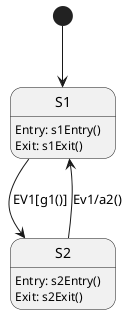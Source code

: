 
@startuml

[*] --> S1

state S1 {
    S1:Entry: s1Entry()
    S1:Exit: s1Exit()
}

state S2 {
    S2:Entry: s2Entry()
    S2:Exit: s2Exit()
}

S1 --> S2 : EV1[g1()]
S2 --> S1 : Ev1/a2()

@enduml
